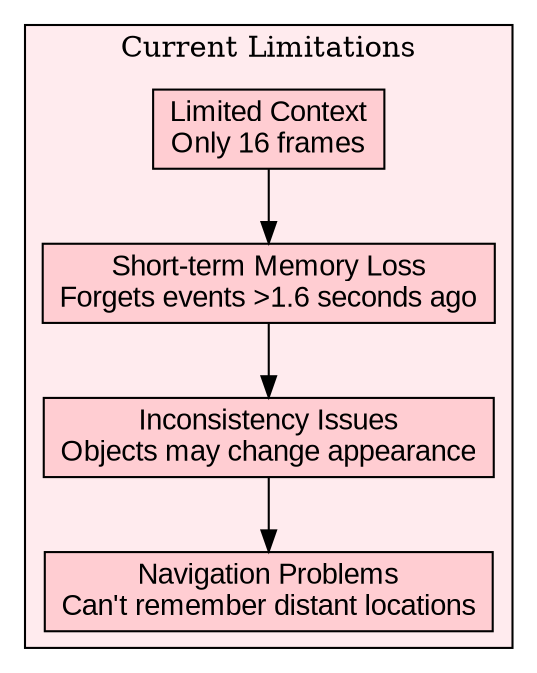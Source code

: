 digraph MemoryLimitations {
    rankdir=TD;
    node [shape=box, style=filled, fontname="Arial"];
    
    subgraph cluster_limitations {
        label="Current Limitations";
        style=filled;
        fillcolor="#ffebee";
        
        limited_context [label="Limited Context\nOnly 16 frames", fillcolor="#ffcdd2"];
        memory_loss [label="Short-term Memory Loss\nForgets events >1.6 seconds ago", fillcolor="#ffcdd2"];
        inconsistency [label="Inconsistency Issues\nObjects may change appearance", fillcolor="#ffcdd2"];
        navigation [label="Navigation Problems\nCan't remember distant locations", fillcolor="#ffcdd2"];
        
        limited_context -> memory_loss;
        memory_loss -> inconsistency;
        inconsistency -> navigation;
    }
}
